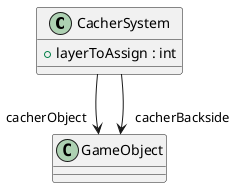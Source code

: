 @startuml
class CacherSystem {
    + layerToAssign : int
}
'MonoBehaviour <|-- CacherSystem
CacherSystem --> "cacherObject" GameObject
CacherSystem --> "cacherBackside" GameObject
@enduml
